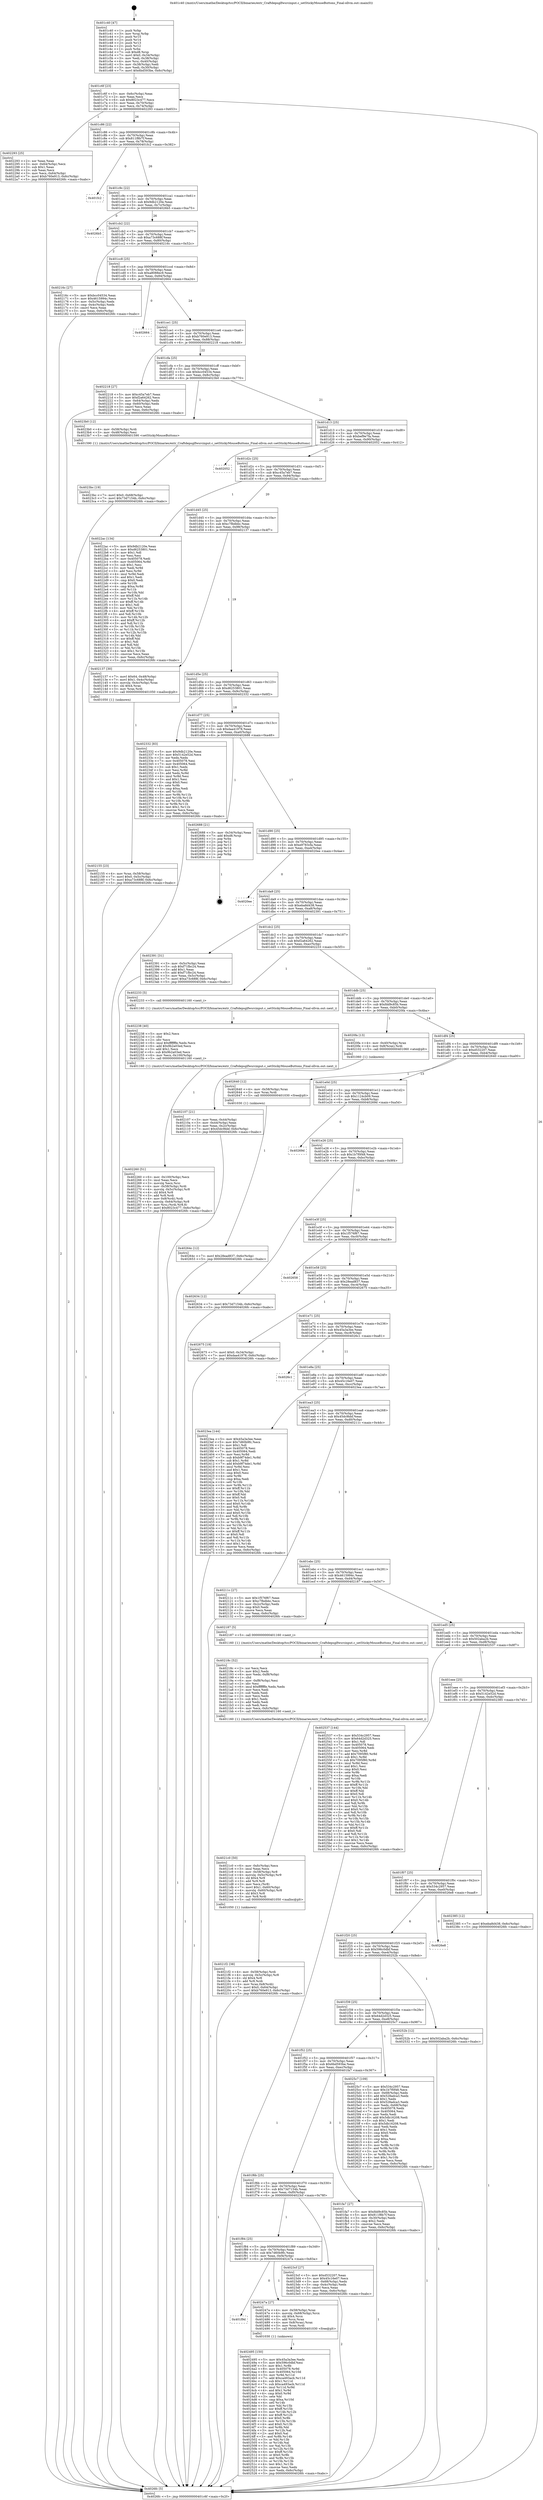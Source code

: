 digraph "0x401c40" {
  label = "0x401c40 (/mnt/c/Users/mathe/Desktop/tcc/POCII/binaries/extr_Craftdepsglfwsrcinput.c_setStickyMouseButtons_Final-ollvm.out::main(0))"
  labelloc = "t"
  node[shape=record]

  Entry [label="",width=0.3,height=0.3,shape=circle,fillcolor=black,style=filled]
  "0x401c6f" [label="{
     0x401c6f [23]\l
     | [instrs]\l
     &nbsp;&nbsp;0x401c6f \<+3\>: mov -0x6c(%rbp),%eax\l
     &nbsp;&nbsp;0x401c72 \<+2\>: mov %eax,%ecx\l
     &nbsp;&nbsp;0x401c74 \<+6\>: sub $0x8023c477,%ecx\l
     &nbsp;&nbsp;0x401c7a \<+3\>: mov %eax,-0x70(%rbp)\l
     &nbsp;&nbsp;0x401c7d \<+3\>: mov %ecx,-0x74(%rbp)\l
     &nbsp;&nbsp;0x401c80 \<+6\>: je 0000000000402293 \<main+0x653\>\l
  }"]
  "0x402293" [label="{
     0x402293 [25]\l
     | [instrs]\l
     &nbsp;&nbsp;0x402293 \<+2\>: xor %eax,%eax\l
     &nbsp;&nbsp;0x402295 \<+3\>: mov -0x64(%rbp),%ecx\l
     &nbsp;&nbsp;0x402298 \<+3\>: sub $0x1,%eax\l
     &nbsp;&nbsp;0x40229b \<+2\>: sub %eax,%ecx\l
     &nbsp;&nbsp;0x40229d \<+3\>: mov %ecx,-0x64(%rbp)\l
     &nbsp;&nbsp;0x4022a0 \<+7\>: movl $0xb760e913,-0x6c(%rbp)\l
     &nbsp;&nbsp;0x4022a7 \<+5\>: jmp 00000000004026fc \<main+0xabc\>\l
  }"]
  "0x401c86" [label="{
     0x401c86 [22]\l
     | [instrs]\l
     &nbsp;&nbsp;0x401c86 \<+5\>: jmp 0000000000401c8b \<main+0x4b\>\l
     &nbsp;&nbsp;0x401c8b \<+3\>: mov -0x70(%rbp),%eax\l
     &nbsp;&nbsp;0x401c8e \<+5\>: sub $0x811f8b7f,%eax\l
     &nbsp;&nbsp;0x401c93 \<+3\>: mov %eax,-0x78(%rbp)\l
     &nbsp;&nbsp;0x401c96 \<+6\>: je 0000000000401fc2 \<main+0x382\>\l
  }"]
  Exit [label="",width=0.3,height=0.3,shape=circle,fillcolor=black,style=filled,peripheries=2]
  "0x401fc2" [label="{
     0x401fc2\l
  }", style=dashed]
  "0x401c9c" [label="{
     0x401c9c [22]\l
     | [instrs]\l
     &nbsp;&nbsp;0x401c9c \<+5\>: jmp 0000000000401ca1 \<main+0x61\>\l
     &nbsp;&nbsp;0x401ca1 \<+3\>: mov -0x70(%rbp),%eax\l
     &nbsp;&nbsp;0x401ca4 \<+5\>: sub $0x9db2120e,%eax\l
     &nbsp;&nbsp;0x401ca9 \<+3\>: mov %eax,-0x7c(%rbp)\l
     &nbsp;&nbsp;0x401cac \<+6\>: je 00000000004026b5 \<main+0xa75\>\l
  }"]
  "0x40264c" [label="{
     0x40264c [12]\l
     | [instrs]\l
     &nbsp;&nbsp;0x40264c \<+7\>: movl $0x28ead837,-0x6c(%rbp)\l
     &nbsp;&nbsp;0x402653 \<+5\>: jmp 00000000004026fc \<main+0xabc\>\l
  }"]
  "0x4026b5" [label="{
     0x4026b5\l
  }", style=dashed]
  "0x401cb2" [label="{
     0x401cb2 [22]\l
     | [instrs]\l
     &nbsp;&nbsp;0x401cb2 \<+5\>: jmp 0000000000401cb7 \<main+0x77\>\l
     &nbsp;&nbsp;0x401cb7 \<+3\>: mov -0x70(%rbp),%eax\l
     &nbsp;&nbsp;0x401cba \<+5\>: sub $0xa73c688f,%eax\l
     &nbsp;&nbsp;0x401cbf \<+3\>: mov %eax,-0x80(%rbp)\l
     &nbsp;&nbsp;0x401cc2 \<+6\>: je 000000000040216c \<main+0x52c\>\l
  }"]
  "0x402495" [label="{
     0x402495 [150]\l
     | [instrs]\l
     &nbsp;&nbsp;0x402495 \<+5\>: mov $0x45a3a3ee,%edx\l
     &nbsp;&nbsp;0x40249a \<+5\>: mov $0x596c0dbf,%esi\l
     &nbsp;&nbsp;0x40249f \<+3\>: mov $0x1,%r8b\l
     &nbsp;&nbsp;0x4024a2 \<+8\>: mov 0x405078,%r9d\l
     &nbsp;&nbsp;0x4024aa \<+8\>: mov 0x405064,%r10d\l
     &nbsp;&nbsp;0x4024b2 \<+3\>: mov %r9d,%r11d\l
     &nbsp;&nbsp;0x4024b5 \<+7\>: add $0xca493acb,%r11d\l
     &nbsp;&nbsp;0x4024bc \<+4\>: sub $0x1,%r11d\l
     &nbsp;&nbsp;0x4024c0 \<+7\>: sub $0xca493acb,%r11d\l
     &nbsp;&nbsp;0x4024c7 \<+4\>: imul %r11d,%r9d\l
     &nbsp;&nbsp;0x4024cb \<+4\>: and $0x1,%r9d\l
     &nbsp;&nbsp;0x4024cf \<+4\>: cmp $0x0,%r9d\l
     &nbsp;&nbsp;0x4024d3 \<+3\>: sete %bl\l
     &nbsp;&nbsp;0x4024d6 \<+4\>: cmp $0xa,%r10d\l
     &nbsp;&nbsp;0x4024da \<+4\>: setl %r14b\l
     &nbsp;&nbsp;0x4024de \<+3\>: mov %bl,%r15b\l
     &nbsp;&nbsp;0x4024e1 \<+4\>: xor $0xff,%r15b\l
     &nbsp;&nbsp;0x4024e5 \<+3\>: mov %r14b,%r12b\l
     &nbsp;&nbsp;0x4024e8 \<+4\>: xor $0xff,%r12b\l
     &nbsp;&nbsp;0x4024ec \<+4\>: xor $0x0,%r8b\l
     &nbsp;&nbsp;0x4024f0 \<+3\>: mov %r15b,%r13b\l
     &nbsp;&nbsp;0x4024f3 \<+4\>: and $0x0,%r13b\l
     &nbsp;&nbsp;0x4024f7 \<+3\>: and %r8b,%bl\l
     &nbsp;&nbsp;0x4024fa \<+3\>: mov %r12b,%al\l
     &nbsp;&nbsp;0x4024fd \<+2\>: and $0x0,%al\l
     &nbsp;&nbsp;0x4024ff \<+3\>: and %r8b,%r14b\l
     &nbsp;&nbsp;0x402502 \<+3\>: or %bl,%r13b\l
     &nbsp;&nbsp;0x402505 \<+3\>: or %r14b,%al\l
     &nbsp;&nbsp;0x402508 \<+3\>: xor %al,%r13b\l
     &nbsp;&nbsp;0x40250b \<+3\>: or %r12b,%r15b\l
     &nbsp;&nbsp;0x40250e \<+4\>: xor $0xff,%r15b\l
     &nbsp;&nbsp;0x402512 \<+4\>: or $0x0,%r8b\l
     &nbsp;&nbsp;0x402516 \<+3\>: and %r8b,%r15b\l
     &nbsp;&nbsp;0x402519 \<+3\>: or %r15b,%r13b\l
     &nbsp;&nbsp;0x40251c \<+4\>: test $0x1,%r13b\l
     &nbsp;&nbsp;0x402520 \<+3\>: cmovne %esi,%edx\l
     &nbsp;&nbsp;0x402523 \<+3\>: mov %edx,-0x6c(%rbp)\l
     &nbsp;&nbsp;0x402526 \<+5\>: jmp 00000000004026fc \<main+0xabc\>\l
  }"]
  "0x40216c" [label="{
     0x40216c [27]\l
     | [instrs]\l
     &nbsp;&nbsp;0x40216c \<+5\>: mov $0xbcc04534,%eax\l
     &nbsp;&nbsp;0x402171 \<+5\>: mov $0x4615994c,%ecx\l
     &nbsp;&nbsp;0x402176 \<+3\>: mov -0x5c(%rbp),%edx\l
     &nbsp;&nbsp;0x402179 \<+3\>: cmp -0x4c(%rbp),%edx\l
     &nbsp;&nbsp;0x40217c \<+3\>: cmovl %ecx,%eax\l
     &nbsp;&nbsp;0x40217f \<+3\>: mov %eax,-0x6c(%rbp)\l
     &nbsp;&nbsp;0x402182 \<+5\>: jmp 00000000004026fc \<main+0xabc\>\l
  }"]
  "0x401cc8" [label="{
     0x401cc8 [25]\l
     | [instrs]\l
     &nbsp;&nbsp;0x401cc8 \<+5\>: jmp 0000000000401ccd \<main+0x8d\>\l
     &nbsp;&nbsp;0x401ccd \<+3\>: mov -0x70(%rbp),%eax\l
     &nbsp;&nbsp;0x401cd0 \<+5\>: sub $0xa8088ec9,%eax\l
     &nbsp;&nbsp;0x401cd5 \<+6\>: mov %eax,-0x84(%rbp)\l
     &nbsp;&nbsp;0x401cdb \<+6\>: je 0000000000402664 \<main+0xa24\>\l
  }"]
  "0x401f9d" [label="{
     0x401f9d\l
  }", style=dashed]
  "0x402664" [label="{
     0x402664\l
  }", style=dashed]
  "0x401ce1" [label="{
     0x401ce1 [25]\l
     | [instrs]\l
     &nbsp;&nbsp;0x401ce1 \<+5\>: jmp 0000000000401ce6 \<main+0xa6\>\l
     &nbsp;&nbsp;0x401ce6 \<+3\>: mov -0x70(%rbp),%eax\l
     &nbsp;&nbsp;0x401ce9 \<+5\>: sub $0xb760e913,%eax\l
     &nbsp;&nbsp;0x401cee \<+6\>: mov %eax,-0x88(%rbp)\l
     &nbsp;&nbsp;0x401cf4 \<+6\>: je 0000000000402218 \<main+0x5d8\>\l
  }"]
  "0x40247a" [label="{
     0x40247a [27]\l
     | [instrs]\l
     &nbsp;&nbsp;0x40247a \<+4\>: mov -0x58(%rbp),%rax\l
     &nbsp;&nbsp;0x40247e \<+4\>: movslq -0x68(%rbp),%rcx\l
     &nbsp;&nbsp;0x402482 \<+4\>: shl $0x4,%rcx\l
     &nbsp;&nbsp;0x402486 \<+3\>: add %rcx,%rax\l
     &nbsp;&nbsp;0x402489 \<+4\>: mov 0x8(%rax),%rax\l
     &nbsp;&nbsp;0x40248d \<+3\>: mov %rax,%rdi\l
     &nbsp;&nbsp;0x402490 \<+5\>: call 0000000000401030 \<free@plt\>\l
     | [calls]\l
     &nbsp;&nbsp;0x401030 \{1\} (unknown)\l
  }"]
  "0x402218" [label="{
     0x402218 [27]\l
     | [instrs]\l
     &nbsp;&nbsp;0x402218 \<+5\>: mov $0xc45a7eb7,%eax\l
     &nbsp;&nbsp;0x40221d \<+5\>: mov $0xf2a64262,%ecx\l
     &nbsp;&nbsp;0x402222 \<+3\>: mov -0x64(%rbp),%edx\l
     &nbsp;&nbsp;0x402225 \<+3\>: cmp -0x60(%rbp),%edx\l
     &nbsp;&nbsp;0x402228 \<+3\>: cmovl %ecx,%eax\l
     &nbsp;&nbsp;0x40222b \<+3\>: mov %eax,-0x6c(%rbp)\l
     &nbsp;&nbsp;0x40222e \<+5\>: jmp 00000000004026fc \<main+0xabc\>\l
  }"]
  "0x401cfa" [label="{
     0x401cfa [25]\l
     | [instrs]\l
     &nbsp;&nbsp;0x401cfa \<+5\>: jmp 0000000000401cff \<main+0xbf\>\l
     &nbsp;&nbsp;0x401cff \<+3\>: mov -0x70(%rbp),%eax\l
     &nbsp;&nbsp;0x401d02 \<+5\>: sub $0xbcc04534,%eax\l
     &nbsp;&nbsp;0x401d07 \<+6\>: mov %eax,-0x8c(%rbp)\l
     &nbsp;&nbsp;0x401d0d \<+6\>: je 00000000004023b0 \<main+0x770\>\l
  }"]
  "0x401f84" [label="{
     0x401f84 [25]\l
     | [instrs]\l
     &nbsp;&nbsp;0x401f84 \<+5\>: jmp 0000000000401f89 \<main+0x349\>\l
     &nbsp;&nbsp;0x401f89 \<+3\>: mov -0x70(%rbp),%eax\l
     &nbsp;&nbsp;0x401f8c \<+5\>: sub $0x7d60b9fc,%eax\l
     &nbsp;&nbsp;0x401f91 \<+6\>: mov %eax,-0xf4(%rbp)\l
     &nbsp;&nbsp;0x401f97 \<+6\>: je 000000000040247a \<main+0x83a\>\l
  }"]
  "0x4023b0" [label="{
     0x4023b0 [12]\l
     | [instrs]\l
     &nbsp;&nbsp;0x4023b0 \<+4\>: mov -0x58(%rbp),%rdi\l
     &nbsp;&nbsp;0x4023b4 \<+3\>: mov -0x48(%rbp),%esi\l
     &nbsp;&nbsp;0x4023b7 \<+5\>: call 0000000000401590 \<setStickyMouseButtons\>\l
     | [calls]\l
     &nbsp;&nbsp;0x401590 \{1\} (/mnt/c/Users/mathe/Desktop/tcc/POCII/binaries/extr_Craftdepsglfwsrcinput.c_setStickyMouseButtons_Final-ollvm.out::setStickyMouseButtons)\l
  }"]
  "0x401d13" [label="{
     0x401d13 [25]\l
     | [instrs]\l
     &nbsp;&nbsp;0x401d13 \<+5\>: jmp 0000000000401d18 \<main+0xd8\>\l
     &nbsp;&nbsp;0x401d18 \<+3\>: mov -0x70(%rbp),%eax\l
     &nbsp;&nbsp;0x401d1b \<+5\>: sub $0xbef9e7fa,%eax\l
     &nbsp;&nbsp;0x401d20 \<+6\>: mov %eax,-0x90(%rbp)\l
     &nbsp;&nbsp;0x401d26 \<+6\>: je 0000000000402052 \<main+0x412\>\l
  }"]
  "0x4023cf" [label="{
     0x4023cf [27]\l
     | [instrs]\l
     &nbsp;&nbsp;0x4023cf \<+5\>: mov $0xd532207,%eax\l
     &nbsp;&nbsp;0x4023d4 \<+5\>: mov $0x45c16e07,%ecx\l
     &nbsp;&nbsp;0x4023d9 \<+3\>: mov -0x68(%rbp),%edx\l
     &nbsp;&nbsp;0x4023dc \<+3\>: cmp -0x4c(%rbp),%edx\l
     &nbsp;&nbsp;0x4023df \<+3\>: cmovl %ecx,%eax\l
     &nbsp;&nbsp;0x4023e2 \<+3\>: mov %eax,-0x6c(%rbp)\l
     &nbsp;&nbsp;0x4023e5 \<+5\>: jmp 00000000004026fc \<main+0xabc\>\l
  }"]
  "0x402052" [label="{
     0x402052\l
  }", style=dashed]
  "0x401d2c" [label="{
     0x401d2c [25]\l
     | [instrs]\l
     &nbsp;&nbsp;0x401d2c \<+5\>: jmp 0000000000401d31 \<main+0xf1\>\l
     &nbsp;&nbsp;0x401d31 \<+3\>: mov -0x70(%rbp),%eax\l
     &nbsp;&nbsp;0x401d34 \<+5\>: sub $0xc45a7eb7,%eax\l
     &nbsp;&nbsp;0x401d39 \<+6\>: mov %eax,-0x94(%rbp)\l
     &nbsp;&nbsp;0x401d3f \<+6\>: je 00000000004022ac \<main+0x66c\>\l
  }"]
  "0x4023bc" [label="{
     0x4023bc [19]\l
     | [instrs]\l
     &nbsp;&nbsp;0x4023bc \<+7\>: movl $0x0,-0x68(%rbp)\l
     &nbsp;&nbsp;0x4023c3 \<+7\>: movl $0x73d7154b,-0x6c(%rbp)\l
     &nbsp;&nbsp;0x4023ca \<+5\>: jmp 00000000004026fc \<main+0xabc\>\l
  }"]
  "0x4022ac" [label="{
     0x4022ac [134]\l
     | [instrs]\l
     &nbsp;&nbsp;0x4022ac \<+5\>: mov $0x9db2120e,%eax\l
     &nbsp;&nbsp;0x4022b1 \<+5\>: mov $0xd6253801,%ecx\l
     &nbsp;&nbsp;0x4022b6 \<+2\>: mov $0x1,%dl\l
     &nbsp;&nbsp;0x4022b8 \<+2\>: xor %esi,%esi\l
     &nbsp;&nbsp;0x4022ba \<+7\>: mov 0x405078,%edi\l
     &nbsp;&nbsp;0x4022c1 \<+8\>: mov 0x405064,%r8d\l
     &nbsp;&nbsp;0x4022c9 \<+3\>: sub $0x1,%esi\l
     &nbsp;&nbsp;0x4022cc \<+3\>: mov %edi,%r9d\l
     &nbsp;&nbsp;0x4022cf \<+3\>: add %esi,%r9d\l
     &nbsp;&nbsp;0x4022d2 \<+4\>: imul %r9d,%edi\l
     &nbsp;&nbsp;0x4022d6 \<+3\>: and $0x1,%edi\l
     &nbsp;&nbsp;0x4022d9 \<+3\>: cmp $0x0,%edi\l
     &nbsp;&nbsp;0x4022dc \<+4\>: sete %r10b\l
     &nbsp;&nbsp;0x4022e0 \<+4\>: cmp $0xa,%r8d\l
     &nbsp;&nbsp;0x4022e4 \<+4\>: setl %r11b\l
     &nbsp;&nbsp;0x4022e8 \<+3\>: mov %r10b,%bl\l
     &nbsp;&nbsp;0x4022eb \<+3\>: xor $0xff,%bl\l
     &nbsp;&nbsp;0x4022ee \<+3\>: mov %r11b,%r14b\l
     &nbsp;&nbsp;0x4022f1 \<+4\>: xor $0xff,%r14b\l
     &nbsp;&nbsp;0x4022f5 \<+3\>: xor $0x1,%dl\l
     &nbsp;&nbsp;0x4022f8 \<+3\>: mov %bl,%r15b\l
     &nbsp;&nbsp;0x4022fb \<+4\>: and $0xff,%r15b\l
     &nbsp;&nbsp;0x4022ff \<+3\>: and %dl,%r10b\l
     &nbsp;&nbsp;0x402302 \<+3\>: mov %r14b,%r12b\l
     &nbsp;&nbsp;0x402305 \<+4\>: and $0xff,%r12b\l
     &nbsp;&nbsp;0x402309 \<+3\>: and %dl,%r11b\l
     &nbsp;&nbsp;0x40230c \<+3\>: or %r10b,%r15b\l
     &nbsp;&nbsp;0x40230f \<+3\>: or %r11b,%r12b\l
     &nbsp;&nbsp;0x402312 \<+3\>: xor %r12b,%r15b\l
     &nbsp;&nbsp;0x402315 \<+3\>: or %r14b,%bl\l
     &nbsp;&nbsp;0x402318 \<+3\>: xor $0xff,%bl\l
     &nbsp;&nbsp;0x40231b \<+3\>: or $0x1,%dl\l
     &nbsp;&nbsp;0x40231e \<+2\>: and %dl,%bl\l
     &nbsp;&nbsp;0x402320 \<+3\>: or %bl,%r15b\l
     &nbsp;&nbsp;0x402323 \<+4\>: test $0x1,%r15b\l
     &nbsp;&nbsp;0x402327 \<+3\>: cmovne %ecx,%eax\l
     &nbsp;&nbsp;0x40232a \<+3\>: mov %eax,-0x6c(%rbp)\l
     &nbsp;&nbsp;0x40232d \<+5\>: jmp 00000000004026fc \<main+0xabc\>\l
  }"]
  "0x401d45" [label="{
     0x401d45 [25]\l
     | [instrs]\l
     &nbsp;&nbsp;0x401d45 \<+5\>: jmp 0000000000401d4a \<main+0x10a\>\l
     &nbsp;&nbsp;0x401d4a \<+3\>: mov -0x70(%rbp),%eax\l
     &nbsp;&nbsp;0x401d4d \<+5\>: sub $0xc7fbdbbc,%eax\l
     &nbsp;&nbsp;0x401d52 \<+6\>: mov %eax,-0x98(%rbp)\l
     &nbsp;&nbsp;0x401d58 \<+6\>: je 0000000000402137 \<main+0x4f7\>\l
  }"]
  "0x402260" [label="{
     0x402260 [51]\l
     | [instrs]\l
     &nbsp;&nbsp;0x402260 \<+6\>: mov -0x100(%rbp),%ecx\l
     &nbsp;&nbsp;0x402266 \<+3\>: imul %eax,%ecx\l
     &nbsp;&nbsp;0x402269 \<+3\>: movslq %ecx,%rsi\l
     &nbsp;&nbsp;0x40226c \<+4\>: mov -0x58(%rbp),%rdi\l
     &nbsp;&nbsp;0x402270 \<+4\>: movslq -0x5c(%rbp),%r8\l
     &nbsp;&nbsp;0x402274 \<+4\>: shl $0x4,%r8\l
     &nbsp;&nbsp;0x402278 \<+3\>: add %r8,%rdi\l
     &nbsp;&nbsp;0x40227b \<+4\>: mov 0x8(%rdi),%rdi\l
     &nbsp;&nbsp;0x40227f \<+4\>: movslq -0x64(%rbp),%r8\l
     &nbsp;&nbsp;0x402283 \<+4\>: mov %rsi,(%rdi,%r8,8)\l
     &nbsp;&nbsp;0x402287 \<+7\>: movl $0x8023c477,-0x6c(%rbp)\l
     &nbsp;&nbsp;0x40228e \<+5\>: jmp 00000000004026fc \<main+0xabc\>\l
  }"]
  "0x402137" [label="{
     0x402137 [30]\l
     | [instrs]\l
     &nbsp;&nbsp;0x402137 \<+7\>: movl $0x64,-0x48(%rbp)\l
     &nbsp;&nbsp;0x40213e \<+7\>: movl $0x1,-0x4c(%rbp)\l
     &nbsp;&nbsp;0x402145 \<+4\>: movslq -0x4c(%rbp),%rax\l
     &nbsp;&nbsp;0x402149 \<+4\>: shl $0x4,%rax\l
     &nbsp;&nbsp;0x40214d \<+3\>: mov %rax,%rdi\l
     &nbsp;&nbsp;0x402150 \<+5\>: call 0000000000401050 \<malloc@plt\>\l
     | [calls]\l
     &nbsp;&nbsp;0x401050 \{1\} (unknown)\l
  }"]
  "0x401d5e" [label="{
     0x401d5e [25]\l
     | [instrs]\l
     &nbsp;&nbsp;0x401d5e \<+5\>: jmp 0000000000401d63 \<main+0x123\>\l
     &nbsp;&nbsp;0x401d63 \<+3\>: mov -0x70(%rbp),%eax\l
     &nbsp;&nbsp;0x401d66 \<+5\>: sub $0xd6253801,%eax\l
     &nbsp;&nbsp;0x401d6b \<+6\>: mov %eax,-0x9c(%rbp)\l
     &nbsp;&nbsp;0x401d71 \<+6\>: je 0000000000402332 \<main+0x6f2\>\l
  }"]
  "0x402238" [label="{
     0x402238 [40]\l
     | [instrs]\l
     &nbsp;&nbsp;0x402238 \<+5\>: mov $0x2,%ecx\l
     &nbsp;&nbsp;0x40223d \<+1\>: cltd\l
     &nbsp;&nbsp;0x40223e \<+2\>: idiv %ecx\l
     &nbsp;&nbsp;0x402240 \<+6\>: imul $0xfffffffe,%edx,%ecx\l
     &nbsp;&nbsp;0x402246 \<+6\>: add $0x9b2a03ed,%ecx\l
     &nbsp;&nbsp;0x40224c \<+3\>: add $0x1,%ecx\l
     &nbsp;&nbsp;0x40224f \<+6\>: sub $0x9b2a03ed,%ecx\l
     &nbsp;&nbsp;0x402255 \<+6\>: mov %ecx,-0x100(%rbp)\l
     &nbsp;&nbsp;0x40225b \<+5\>: call 0000000000401160 \<next_i\>\l
     | [calls]\l
     &nbsp;&nbsp;0x401160 \{1\} (/mnt/c/Users/mathe/Desktop/tcc/POCII/binaries/extr_Craftdepsglfwsrcinput.c_setStickyMouseButtons_Final-ollvm.out::next_i)\l
  }"]
  "0x402332" [label="{
     0x402332 [83]\l
     | [instrs]\l
     &nbsp;&nbsp;0x402332 \<+5\>: mov $0x9db2120e,%eax\l
     &nbsp;&nbsp;0x402337 \<+5\>: mov $0x5142e52d,%ecx\l
     &nbsp;&nbsp;0x40233c \<+2\>: xor %edx,%edx\l
     &nbsp;&nbsp;0x40233e \<+7\>: mov 0x405078,%esi\l
     &nbsp;&nbsp;0x402345 \<+7\>: mov 0x405064,%edi\l
     &nbsp;&nbsp;0x40234c \<+3\>: sub $0x1,%edx\l
     &nbsp;&nbsp;0x40234f \<+3\>: mov %esi,%r8d\l
     &nbsp;&nbsp;0x402352 \<+3\>: add %edx,%r8d\l
     &nbsp;&nbsp;0x402355 \<+4\>: imul %r8d,%esi\l
     &nbsp;&nbsp;0x402359 \<+3\>: and $0x1,%esi\l
     &nbsp;&nbsp;0x40235c \<+3\>: cmp $0x0,%esi\l
     &nbsp;&nbsp;0x40235f \<+4\>: sete %r9b\l
     &nbsp;&nbsp;0x402363 \<+3\>: cmp $0xa,%edi\l
     &nbsp;&nbsp;0x402366 \<+4\>: setl %r10b\l
     &nbsp;&nbsp;0x40236a \<+3\>: mov %r9b,%r11b\l
     &nbsp;&nbsp;0x40236d \<+3\>: and %r10b,%r11b\l
     &nbsp;&nbsp;0x402370 \<+3\>: xor %r10b,%r9b\l
     &nbsp;&nbsp;0x402373 \<+3\>: or %r9b,%r11b\l
     &nbsp;&nbsp;0x402376 \<+4\>: test $0x1,%r11b\l
     &nbsp;&nbsp;0x40237a \<+3\>: cmovne %ecx,%eax\l
     &nbsp;&nbsp;0x40237d \<+3\>: mov %eax,-0x6c(%rbp)\l
     &nbsp;&nbsp;0x402380 \<+5\>: jmp 00000000004026fc \<main+0xabc\>\l
  }"]
  "0x401d77" [label="{
     0x401d77 [25]\l
     | [instrs]\l
     &nbsp;&nbsp;0x401d77 \<+5\>: jmp 0000000000401d7c \<main+0x13c\>\l
     &nbsp;&nbsp;0x401d7c \<+3\>: mov -0x70(%rbp),%eax\l
     &nbsp;&nbsp;0x401d7f \<+5\>: sub $0xdaa41978,%eax\l
     &nbsp;&nbsp;0x401d84 \<+6\>: mov %eax,-0xa0(%rbp)\l
     &nbsp;&nbsp;0x401d8a \<+6\>: je 0000000000402688 \<main+0xa48\>\l
  }"]
  "0x4021f2" [label="{
     0x4021f2 [38]\l
     | [instrs]\l
     &nbsp;&nbsp;0x4021f2 \<+4\>: mov -0x58(%rbp),%rdi\l
     &nbsp;&nbsp;0x4021f6 \<+4\>: movslq -0x5c(%rbp),%r8\l
     &nbsp;&nbsp;0x4021fa \<+4\>: shl $0x4,%r8\l
     &nbsp;&nbsp;0x4021fe \<+3\>: add %r8,%rdi\l
     &nbsp;&nbsp;0x402201 \<+4\>: mov %rax,0x8(%rdi)\l
     &nbsp;&nbsp;0x402205 \<+7\>: movl $0x0,-0x64(%rbp)\l
     &nbsp;&nbsp;0x40220c \<+7\>: movl $0xb760e913,-0x6c(%rbp)\l
     &nbsp;&nbsp;0x402213 \<+5\>: jmp 00000000004026fc \<main+0xabc\>\l
  }"]
  "0x402688" [label="{
     0x402688 [21]\l
     | [instrs]\l
     &nbsp;&nbsp;0x402688 \<+3\>: mov -0x34(%rbp),%eax\l
     &nbsp;&nbsp;0x40268b \<+7\>: add $0xd8,%rsp\l
     &nbsp;&nbsp;0x402692 \<+1\>: pop %rbx\l
     &nbsp;&nbsp;0x402693 \<+2\>: pop %r12\l
     &nbsp;&nbsp;0x402695 \<+2\>: pop %r13\l
     &nbsp;&nbsp;0x402697 \<+2\>: pop %r14\l
     &nbsp;&nbsp;0x402699 \<+2\>: pop %r15\l
     &nbsp;&nbsp;0x40269b \<+1\>: pop %rbp\l
     &nbsp;&nbsp;0x40269c \<+1\>: ret\l
  }"]
  "0x401d90" [label="{
     0x401d90 [25]\l
     | [instrs]\l
     &nbsp;&nbsp;0x401d90 \<+5\>: jmp 0000000000401d95 \<main+0x155\>\l
     &nbsp;&nbsp;0x401d95 \<+3\>: mov -0x70(%rbp),%eax\l
     &nbsp;&nbsp;0x401d98 \<+5\>: sub $0xe9783cfa,%eax\l
     &nbsp;&nbsp;0x401d9d \<+6\>: mov %eax,-0xa4(%rbp)\l
     &nbsp;&nbsp;0x401da3 \<+6\>: je 00000000004020ee \<main+0x4ae\>\l
  }"]
  "0x4021c0" [label="{
     0x4021c0 [50]\l
     | [instrs]\l
     &nbsp;&nbsp;0x4021c0 \<+6\>: mov -0xfc(%rbp),%ecx\l
     &nbsp;&nbsp;0x4021c6 \<+3\>: imul %eax,%ecx\l
     &nbsp;&nbsp;0x4021c9 \<+4\>: mov -0x58(%rbp),%r8\l
     &nbsp;&nbsp;0x4021cd \<+4\>: movslq -0x5c(%rbp),%r9\l
     &nbsp;&nbsp;0x4021d1 \<+4\>: shl $0x4,%r9\l
     &nbsp;&nbsp;0x4021d5 \<+3\>: add %r9,%r8\l
     &nbsp;&nbsp;0x4021d8 \<+3\>: mov %ecx,(%r8)\l
     &nbsp;&nbsp;0x4021db \<+7\>: movl $0x1,-0x60(%rbp)\l
     &nbsp;&nbsp;0x4021e2 \<+4\>: movslq -0x60(%rbp),%r8\l
     &nbsp;&nbsp;0x4021e6 \<+4\>: shl $0x3,%r8\l
     &nbsp;&nbsp;0x4021ea \<+3\>: mov %r8,%rdi\l
     &nbsp;&nbsp;0x4021ed \<+5\>: call 0000000000401050 \<malloc@plt\>\l
     | [calls]\l
     &nbsp;&nbsp;0x401050 \{1\} (unknown)\l
  }"]
  "0x4020ee" [label="{
     0x4020ee\l
  }", style=dashed]
  "0x401da9" [label="{
     0x401da9 [25]\l
     | [instrs]\l
     &nbsp;&nbsp;0x401da9 \<+5\>: jmp 0000000000401dae \<main+0x16e\>\l
     &nbsp;&nbsp;0x401dae \<+3\>: mov -0x70(%rbp),%eax\l
     &nbsp;&nbsp;0x401db1 \<+5\>: sub $0xeba8d438,%eax\l
     &nbsp;&nbsp;0x401db6 \<+6\>: mov %eax,-0xa8(%rbp)\l
     &nbsp;&nbsp;0x401dbc \<+6\>: je 0000000000402391 \<main+0x751\>\l
  }"]
  "0x40218c" [label="{
     0x40218c [52]\l
     | [instrs]\l
     &nbsp;&nbsp;0x40218c \<+2\>: xor %ecx,%ecx\l
     &nbsp;&nbsp;0x40218e \<+5\>: mov $0x2,%edx\l
     &nbsp;&nbsp;0x402193 \<+6\>: mov %edx,-0xf8(%rbp)\l
     &nbsp;&nbsp;0x402199 \<+1\>: cltd\l
     &nbsp;&nbsp;0x40219a \<+6\>: mov -0xf8(%rbp),%esi\l
     &nbsp;&nbsp;0x4021a0 \<+2\>: idiv %esi\l
     &nbsp;&nbsp;0x4021a2 \<+6\>: imul $0xfffffffe,%edx,%edx\l
     &nbsp;&nbsp;0x4021a8 \<+2\>: mov %ecx,%edi\l
     &nbsp;&nbsp;0x4021aa \<+2\>: sub %edx,%edi\l
     &nbsp;&nbsp;0x4021ac \<+2\>: mov %ecx,%edx\l
     &nbsp;&nbsp;0x4021ae \<+3\>: sub $0x1,%edx\l
     &nbsp;&nbsp;0x4021b1 \<+2\>: add %edx,%edi\l
     &nbsp;&nbsp;0x4021b3 \<+2\>: sub %edi,%ecx\l
     &nbsp;&nbsp;0x4021b5 \<+6\>: mov %ecx,-0xfc(%rbp)\l
     &nbsp;&nbsp;0x4021bb \<+5\>: call 0000000000401160 \<next_i\>\l
     | [calls]\l
     &nbsp;&nbsp;0x401160 \{1\} (/mnt/c/Users/mathe/Desktop/tcc/POCII/binaries/extr_Craftdepsglfwsrcinput.c_setStickyMouseButtons_Final-ollvm.out::next_i)\l
  }"]
  "0x402391" [label="{
     0x402391 [31]\l
     | [instrs]\l
     &nbsp;&nbsp;0x402391 \<+3\>: mov -0x5c(%rbp),%eax\l
     &nbsp;&nbsp;0x402394 \<+5\>: sub $0xf71fbc24,%eax\l
     &nbsp;&nbsp;0x402399 \<+3\>: add $0x1,%eax\l
     &nbsp;&nbsp;0x40239c \<+5\>: add $0xf71fbc24,%eax\l
     &nbsp;&nbsp;0x4023a1 \<+3\>: mov %eax,-0x5c(%rbp)\l
     &nbsp;&nbsp;0x4023a4 \<+7\>: movl $0xa73c688f,-0x6c(%rbp)\l
     &nbsp;&nbsp;0x4023ab \<+5\>: jmp 00000000004026fc \<main+0xabc\>\l
  }"]
  "0x401dc2" [label="{
     0x401dc2 [25]\l
     | [instrs]\l
     &nbsp;&nbsp;0x401dc2 \<+5\>: jmp 0000000000401dc7 \<main+0x187\>\l
     &nbsp;&nbsp;0x401dc7 \<+3\>: mov -0x70(%rbp),%eax\l
     &nbsp;&nbsp;0x401dca \<+5\>: sub $0xf2a64262,%eax\l
     &nbsp;&nbsp;0x401dcf \<+6\>: mov %eax,-0xac(%rbp)\l
     &nbsp;&nbsp;0x401dd5 \<+6\>: je 0000000000402233 \<main+0x5f3\>\l
  }"]
  "0x402155" [label="{
     0x402155 [23]\l
     | [instrs]\l
     &nbsp;&nbsp;0x402155 \<+4\>: mov %rax,-0x58(%rbp)\l
     &nbsp;&nbsp;0x402159 \<+7\>: movl $0x0,-0x5c(%rbp)\l
     &nbsp;&nbsp;0x402160 \<+7\>: movl $0xa73c688f,-0x6c(%rbp)\l
     &nbsp;&nbsp;0x402167 \<+5\>: jmp 00000000004026fc \<main+0xabc\>\l
  }"]
  "0x402233" [label="{
     0x402233 [5]\l
     | [instrs]\l
     &nbsp;&nbsp;0x402233 \<+5\>: call 0000000000401160 \<next_i\>\l
     | [calls]\l
     &nbsp;&nbsp;0x401160 \{1\} (/mnt/c/Users/mathe/Desktop/tcc/POCII/binaries/extr_Craftdepsglfwsrcinput.c_setStickyMouseButtons_Final-ollvm.out::next_i)\l
  }"]
  "0x401ddb" [label="{
     0x401ddb [25]\l
     | [instrs]\l
     &nbsp;&nbsp;0x401ddb \<+5\>: jmp 0000000000401de0 \<main+0x1a0\>\l
     &nbsp;&nbsp;0x401de0 \<+3\>: mov -0x70(%rbp),%eax\l
     &nbsp;&nbsp;0x401de3 \<+5\>: sub $0xfdd9c85b,%eax\l
     &nbsp;&nbsp;0x401de8 \<+6\>: mov %eax,-0xb0(%rbp)\l
     &nbsp;&nbsp;0x401dee \<+6\>: je 00000000004020fa \<main+0x4ba\>\l
  }"]
  "0x402107" [label="{
     0x402107 [21]\l
     | [instrs]\l
     &nbsp;&nbsp;0x402107 \<+3\>: mov %eax,-0x44(%rbp)\l
     &nbsp;&nbsp;0x40210a \<+3\>: mov -0x44(%rbp),%eax\l
     &nbsp;&nbsp;0x40210d \<+3\>: mov %eax,-0x2c(%rbp)\l
     &nbsp;&nbsp;0x402110 \<+7\>: movl $0x45dc9bbf,-0x6c(%rbp)\l
     &nbsp;&nbsp;0x402117 \<+5\>: jmp 00000000004026fc \<main+0xabc\>\l
  }"]
  "0x4020fa" [label="{
     0x4020fa [13]\l
     | [instrs]\l
     &nbsp;&nbsp;0x4020fa \<+4\>: mov -0x40(%rbp),%rax\l
     &nbsp;&nbsp;0x4020fe \<+4\>: mov 0x8(%rax),%rdi\l
     &nbsp;&nbsp;0x402102 \<+5\>: call 0000000000401060 \<atoi@plt\>\l
     | [calls]\l
     &nbsp;&nbsp;0x401060 \{1\} (unknown)\l
  }"]
  "0x401df4" [label="{
     0x401df4 [25]\l
     | [instrs]\l
     &nbsp;&nbsp;0x401df4 \<+5\>: jmp 0000000000401df9 \<main+0x1b9\>\l
     &nbsp;&nbsp;0x401df9 \<+3\>: mov -0x70(%rbp),%eax\l
     &nbsp;&nbsp;0x401dfc \<+5\>: sub $0xd532207,%eax\l
     &nbsp;&nbsp;0x401e01 \<+6\>: mov %eax,-0xb4(%rbp)\l
     &nbsp;&nbsp;0x401e07 \<+6\>: je 0000000000402640 \<main+0xa00\>\l
  }"]
  "0x401c40" [label="{
     0x401c40 [47]\l
     | [instrs]\l
     &nbsp;&nbsp;0x401c40 \<+1\>: push %rbp\l
     &nbsp;&nbsp;0x401c41 \<+3\>: mov %rsp,%rbp\l
     &nbsp;&nbsp;0x401c44 \<+2\>: push %r15\l
     &nbsp;&nbsp;0x401c46 \<+2\>: push %r14\l
     &nbsp;&nbsp;0x401c48 \<+2\>: push %r13\l
     &nbsp;&nbsp;0x401c4a \<+2\>: push %r12\l
     &nbsp;&nbsp;0x401c4c \<+1\>: push %rbx\l
     &nbsp;&nbsp;0x401c4d \<+7\>: sub $0xd8,%rsp\l
     &nbsp;&nbsp;0x401c54 \<+7\>: movl $0x0,-0x34(%rbp)\l
     &nbsp;&nbsp;0x401c5b \<+3\>: mov %edi,-0x38(%rbp)\l
     &nbsp;&nbsp;0x401c5e \<+4\>: mov %rsi,-0x40(%rbp)\l
     &nbsp;&nbsp;0x401c62 \<+3\>: mov -0x38(%rbp),%edi\l
     &nbsp;&nbsp;0x401c65 \<+3\>: mov %edi,-0x30(%rbp)\l
     &nbsp;&nbsp;0x401c68 \<+7\>: movl $0x6bd593be,-0x6c(%rbp)\l
  }"]
  "0x402640" [label="{
     0x402640 [12]\l
     | [instrs]\l
     &nbsp;&nbsp;0x402640 \<+4\>: mov -0x58(%rbp),%rax\l
     &nbsp;&nbsp;0x402644 \<+3\>: mov %rax,%rdi\l
     &nbsp;&nbsp;0x402647 \<+5\>: call 0000000000401030 \<free@plt\>\l
     | [calls]\l
     &nbsp;&nbsp;0x401030 \{1\} (unknown)\l
  }"]
  "0x401e0d" [label="{
     0x401e0d [25]\l
     | [instrs]\l
     &nbsp;&nbsp;0x401e0d \<+5\>: jmp 0000000000401e12 \<main+0x1d2\>\l
     &nbsp;&nbsp;0x401e12 \<+3\>: mov -0x70(%rbp),%eax\l
     &nbsp;&nbsp;0x401e15 \<+5\>: sub $0x1124cb09,%eax\l
     &nbsp;&nbsp;0x401e1a \<+6\>: mov %eax,-0xb8(%rbp)\l
     &nbsp;&nbsp;0x401e20 \<+6\>: je 000000000040269d \<main+0xa5d\>\l
  }"]
  "0x4026fc" [label="{
     0x4026fc [5]\l
     | [instrs]\l
     &nbsp;&nbsp;0x4026fc \<+5\>: jmp 0000000000401c6f \<main+0x2f\>\l
  }"]
  "0x40269d" [label="{
     0x40269d\l
  }", style=dashed]
  "0x401e26" [label="{
     0x401e26 [25]\l
     | [instrs]\l
     &nbsp;&nbsp;0x401e26 \<+5\>: jmp 0000000000401e2b \<main+0x1eb\>\l
     &nbsp;&nbsp;0x401e2b \<+3\>: mov -0x70(%rbp),%eax\l
     &nbsp;&nbsp;0x401e2e \<+5\>: sub $0x1b7f0f48,%eax\l
     &nbsp;&nbsp;0x401e33 \<+6\>: mov %eax,-0xbc(%rbp)\l
     &nbsp;&nbsp;0x401e39 \<+6\>: je 0000000000402634 \<main+0x9f4\>\l
  }"]
  "0x401f6b" [label="{
     0x401f6b [25]\l
     | [instrs]\l
     &nbsp;&nbsp;0x401f6b \<+5\>: jmp 0000000000401f70 \<main+0x330\>\l
     &nbsp;&nbsp;0x401f70 \<+3\>: mov -0x70(%rbp),%eax\l
     &nbsp;&nbsp;0x401f73 \<+5\>: sub $0x73d7154b,%eax\l
     &nbsp;&nbsp;0x401f78 \<+6\>: mov %eax,-0xf0(%rbp)\l
     &nbsp;&nbsp;0x401f7e \<+6\>: je 00000000004023cf \<main+0x78f\>\l
  }"]
  "0x402634" [label="{
     0x402634 [12]\l
     | [instrs]\l
     &nbsp;&nbsp;0x402634 \<+7\>: movl $0x73d7154b,-0x6c(%rbp)\l
     &nbsp;&nbsp;0x40263b \<+5\>: jmp 00000000004026fc \<main+0xabc\>\l
  }"]
  "0x401e3f" [label="{
     0x401e3f [25]\l
     | [instrs]\l
     &nbsp;&nbsp;0x401e3f \<+5\>: jmp 0000000000401e44 \<main+0x204\>\l
     &nbsp;&nbsp;0x401e44 \<+3\>: mov -0x70(%rbp),%eax\l
     &nbsp;&nbsp;0x401e47 \<+5\>: sub $0x1f576f67,%eax\l
     &nbsp;&nbsp;0x401e4c \<+6\>: mov %eax,-0xc0(%rbp)\l
     &nbsp;&nbsp;0x401e52 \<+6\>: je 0000000000402658 \<main+0xa18\>\l
  }"]
  "0x401fa7" [label="{
     0x401fa7 [27]\l
     | [instrs]\l
     &nbsp;&nbsp;0x401fa7 \<+5\>: mov $0xfdd9c85b,%eax\l
     &nbsp;&nbsp;0x401fac \<+5\>: mov $0x811f8b7f,%ecx\l
     &nbsp;&nbsp;0x401fb1 \<+3\>: mov -0x30(%rbp),%edx\l
     &nbsp;&nbsp;0x401fb4 \<+3\>: cmp $0x2,%edx\l
     &nbsp;&nbsp;0x401fb7 \<+3\>: cmovne %ecx,%eax\l
     &nbsp;&nbsp;0x401fba \<+3\>: mov %eax,-0x6c(%rbp)\l
     &nbsp;&nbsp;0x401fbd \<+5\>: jmp 00000000004026fc \<main+0xabc\>\l
  }"]
  "0x402658" [label="{
     0x402658\l
  }", style=dashed]
  "0x401e58" [label="{
     0x401e58 [25]\l
     | [instrs]\l
     &nbsp;&nbsp;0x401e58 \<+5\>: jmp 0000000000401e5d \<main+0x21d\>\l
     &nbsp;&nbsp;0x401e5d \<+3\>: mov -0x70(%rbp),%eax\l
     &nbsp;&nbsp;0x401e60 \<+5\>: sub $0x28ead837,%eax\l
     &nbsp;&nbsp;0x401e65 \<+6\>: mov %eax,-0xc4(%rbp)\l
     &nbsp;&nbsp;0x401e6b \<+6\>: je 0000000000402675 \<main+0xa35\>\l
  }"]
  "0x401f52" [label="{
     0x401f52 [25]\l
     | [instrs]\l
     &nbsp;&nbsp;0x401f52 \<+5\>: jmp 0000000000401f57 \<main+0x317\>\l
     &nbsp;&nbsp;0x401f57 \<+3\>: mov -0x70(%rbp),%eax\l
     &nbsp;&nbsp;0x401f5a \<+5\>: sub $0x6bd593be,%eax\l
     &nbsp;&nbsp;0x401f5f \<+6\>: mov %eax,-0xec(%rbp)\l
     &nbsp;&nbsp;0x401f65 \<+6\>: je 0000000000401fa7 \<main+0x367\>\l
  }"]
  "0x402675" [label="{
     0x402675 [19]\l
     | [instrs]\l
     &nbsp;&nbsp;0x402675 \<+7\>: movl $0x0,-0x34(%rbp)\l
     &nbsp;&nbsp;0x40267c \<+7\>: movl $0xdaa41978,-0x6c(%rbp)\l
     &nbsp;&nbsp;0x402683 \<+5\>: jmp 00000000004026fc \<main+0xabc\>\l
  }"]
  "0x401e71" [label="{
     0x401e71 [25]\l
     | [instrs]\l
     &nbsp;&nbsp;0x401e71 \<+5\>: jmp 0000000000401e76 \<main+0x236\>\l
     &nbsp;&nbsp;0x401e76 \<+3\>: mov -0x70(%rbp),%eax\l
     &nbsp;&nbsp;0x401e79 \<+5\>: sub $0x45a3a3ee,%eax\l
     &nbsp;&nbsp;0x401e7e \<+6\>: mov %eax,-0xc8(%rbp)\l
     &nbsp;&nbsp;0x401e84 \<+6\>: je 00000000004026c1 \<main+0xa81\>\l
  }"]
  "0x4025c7" [label="{
     0x4025c7 [109]\l
     | [instrs]\l
     &nbsp;&nbsp;0x4025c7 \<+5\>: mov $0x534c2957,%eax\l
     &nbsp;&nbsp;0x4025cc \<+5\>: mov $0x1b7f0f48,%ecx\l
     &nbsp;&nbsp;0x4025d1 \<+3\>: mov -0x68(%rbp),%edx\l
     &nbsp;&nbsp;0x4025d4 \<+6\>: add $0x528adca3,%edx\l
     &nbsp;&nbsp;0x4025da \<+3\>: add $0x1,%edx\l
     &nbsp;&nbsp;0x4025dd \<+6\>: sub $0x528adca3,%edx\l
     &nbsp;&nbsp;0x4025e3 \<+3\>: mov %edx,-0x68(%rbp)\l
     &nbsp;&nbsp;0x4025e6 \<+7\>: mov 0x405078,%edx\l
     &nbsp;&nbsp;0x4025ed \<+7\>: mov 0x405064,%esi\l
     &nbsp;&nbsp;0x4025f4 \<+2\>: mov %edx,%edi\l
     &nbsp;&nbsp;0x4025f6 \<+6\>: add $0x5db16208,%edi\l
     &nbsp;&nbsp;0x4025fc \<+3\>: sub $0x1,%edi\l
     &nbsp;&nbsp;0x4025ff \<+6\>: sub $0x5db16208,%edi\l
     &nbsp;&nbsp;0x402605 \<+3\>: imul %edi,%edx\l
     &nbsp;&nbsp;0x402608 \<+3\>: and $0x1,%edx\l
     &nbsp;&nbsp;0x40260b \<+3\>: cmp $0x0,%edx\l
     &nbsp;&nbsp;0x40260e \<+4\>: sete %r8b\l
     &nbsp;&nbsp;0x402612 \<+3\>: cmp $0xa,%esi\l
     &nbsp;&nbsp;0x402615 \<+4\>: setl %r9b\l
     &nbsp;&nbsp;0x402619 \<+3\>: mov %r8b,%r10b\l
     &nbsp;&nbsp;0x40261c \<+3\>: and %r9b,%r10b\l
     &nbsp;&nbsp;0x40261f \<+3\>: xor %r9b,%r8b\l
     &nbsp;&nbsp;0x402622 \<+3\>: or %r8b,%r10b\l
     &nbsp;&nbsp;0x402625 \<+4\>: test $0x1,%r10b\l
     &nbsp;&nbsp;0x402629 \<+3\>: cmovne %ecx,%eax\l
     &nbsp;&nbsp;0x40262c \<+3\>: mov %eax,-0x6c(%rbp)\l
     &nbsp;&nbsp;0x40262f \<+5\>: jmp 00000000004026fc \<main+0xabc\>\l
  }"]
  "0x4026c1" [label="{
     0x4026c1\l
  }", style=dashed]
  "0x401e8a" [label="{
     0x401e8a [25]\l
     | [instrs]\l
     &nbsp;&nbsp;0x401e8a \<+5\>: jmp 0000000000401e8f \<main+0x24f\>\l
     &nbsp;&nbsp;0x401e8f \<+3\>: mov -0x70(%rbp),%eax\l
     &nbsp;&nbsp;0x401e92 \<+5\>: sub $0x45c16e07,%eax\l
     &nbsp;&nbsp;0x401e97 \<+6\>: mov %eax,-0xcc(%rbp)\l
     &nbsp;&nbsp;0x401e9d \<+6\>: je 00000000004023ea \<main+0x7aa\>\l
  }"]
  "0x401f39" [label="{
     0x401f39 [25]\l
     | [instrs]\l
     &nbsp;&nbsp;0x401f39 \<+5\>: jmp 0000000000401f3e \<main+0x2fe\>\l
     &nbsp;&nbsp;0x401f3e \<+3\>: mov -0x70(%rbp),%eax\l
     &nbsp;&nbsp;0x401f41 \<+5\>: sub $0x64d2d325,%eax\l
     &nbsp;&nbsp;0x401f46 \<+6\>: mov %eax,-0xe8(%rbp)\l
     &nbsp;&nbsp;0x401f4c \<+6\>: je 00000000004025c7 \<main+0x987\>\l
  }"]
  "0x4023ea" [label="{
     0x4023ea [144]\l
     | [instrs]\l
     &nbsp;&nbsp;0x4023ea \<+5\>: mov $0x45a3a3ee,%eax\l
     &nbsp;&nbsp;0x4023ef \<+5\>: mov $0x7d60b9fc,%ecx\l
     &nbsp;&nbsp;0x4023f4 \<+2\>: mov $0x1,%dl\l
     &nbsp;&nbsp;0x4023f6 \<+7\>: mov 0x405078,%esi\l
     &nbsp;&nbsp;0x4023fd \<+7\>: mov 0x405064,%edi\l
     &nbsp;&nbsp;0x402404 \<+3\>: mov %esi,%r8d\l
     &nbsp;&nbsp;0x402407 \<+7\>: sub $0xb9f74de1,%r8d\l
     &nbsp;&nbsp;0x40240e \<+4\>: sub $0x1,%r8d\l
     &nbsp;&nbsp;0x402412 \<+7\>: add $0xb9f74de1,%r8d\l
     &nbsp;&nbsp;0x402419 \<+4\>: imul %r8d,%esi\l
     &nbsp;&nbsp;0x40241d \<+3\>: and $0x1,%esi\l
     &nbsp;&nbsp;0x402420 \<+3\>: cmp $0x0,%esi\l
     &nbsp;&nbsp;0x402423 \<+4\>: sete %r9b\l
     &nbsp;&nbsp;0x402427 \<+3\>: cmp $0xa,%edi\l
     &nbsp;&nbsp;0x40242a \<+4\>: setl %r10b\l
     &nbsp;&nbsp;0x40242e \<+3\>: mov %r9b,%r11b\l
     &nbsp;&nbsp;0x402431 \<+4\>: xor $0xff,%r11b\l
     &nbsp;&nbsp;0x402435 \<+3\>: mov %r10b,%bl\l
     &nbsp;&nbsp;0x402438 \<+3\>: xor $0xff,%bl\l
     &nbsp;&nbsp;0x40243b \<+3\>: xor $0x0,%dl\l
     &nbsp;&nbsp;0x40243e \<+3\>: mov %r11b,%r14b\l
     &nbsp;&nbsp;0x402441 \<+4\>: and $0x0,%r14b\l
     &nbsp;&nbsp;0x402445 \<+3\>: and %dl,%r9b\l
     &nbsp;&nbsp;0x402448 \<+3\>: mov %bl,%r15b\l
     &nbsp;&nbsp;0x40244b \<+4\>: and $0x0,%r15b\l
     &nbsp;&nbsp;0x40244f \<+3\>: and %dl,%r10b\l
     &nbsp;&nbsp;0x402452 \<+3\>: or %r9b,%r14b\l
     &nbsp;&nbsp;0x402455 \<+3\>: or %r10b,%r15b\l
     &nbsp;&nbsp;0x402458 \<+3\>: xor %r15b,%r14b\l
     &nbsp;&nbsp;0x40245b \<+3\>: or %bl,%r11b\l
     &nbsp;&nbsp;0x40245e \<+4\>: xor $0xff,%r11b\l
     &nbsp;&nbsp;0x402462 \<+3\>: or $0x0,%dl\l
     &nbsp;&nbsp;0x402465 \<+3\>: and %dl,%r11b\l
     &nbsp;&nbsp;0x402468 \<+3\>: or %r11b,%r14b\l
     &nbsp;&nbsp;0x40246b \<+4\>: test $0x1,%r14b\l
     &nbsp;&nbsp;0x40246f \<+3\>: cmovne %ecx,%eax\l
     &nbsp;&nbsp;0x402472 \<+3\>: mov %eax,-0x6c(%rbp)\l
     &nbsp;&nbsp;0x402475 \<+5\>: jmp 00000000004026fc \<main+0xabc\>\l
  }"]
  "0x401ea3" [label="{
     0x401ea3 [25]\l
     | [instrs]\l
     &nbsp;&nbsp;0x401ea3 \<+5\>: jmp 0000000000401ea8 \<main+0x268\>\l
     &nbsp;&nbsp;0x401ea8 \<+3\>: mov -0x70(%rbp),%eax\l
     &nbsp;&nbsp;0x401eab \<+5\>: sub $0x45dc9bbf,%eax\l
     &nbsp;&nbsp;0x401eb0 \<+6\>: mov %eax,-0xd0(%rbp)\l
     &nbsp;&nbsp;0x401eb6 \<+6\>: je 000000000040211c \<main+0x4dc\>\l
  }"]
  "0x40252b" [label="{
     0x40252b [12]\l
     | [instrs]\l
     &nbsp;&nbsp;0x40252b \<+7\>: movl $0x502aba2b,-0x6c(%rbp)\l
     &nbsp;&nbsp;0x402532 \<+5\>: jmp 00000000004026fc \<main+0xabc\>\l
  }"]
  "0x40211c" [label="{
     0x40211c [27]\l
     | [instrs]\l
     &nbsp;&nbsp;0x40211c \<+5\>: mov $0x1f576f67,%eax\l
     &nbsp;&nbsp;0x402121 \<+5\>: mov $0xc7fbdbbc,%ecx\l
     &nbsp;&nbsp;0x402126 \<+3\>: mov -0x2c(%rbp),%edx\l
     &nbsp;&nbsp;0x402129 \<+3\>: cmp $0x0,%edx\l
     &nbsp;&nbsp;0x40212c \<+3\>: cmove %ecx,%eax\l
     &nbsp;&nbsp;0x40212f \<+3\>: mov %eax,-0x6c(%rbp)\l
     &nbsp;&nbsp;0x402132 \<+5\>: jmp 00000000004026fc \<main+0xabc\>\l
  }"]
  "0x401ebc" [label="{
     0x401ebc [25]\l
     | [instrs]\l
     &nbsp;&nbsp;0x401ebc \<+5\>: jmp 0000000000401ec1 \<main+0x281\>\l
     &nbsp;&nbsp;0x401ec1 \<+3\>: mov -0x70(%rbp),%eax\l
     &nbsp;&nbsp;0x401ec4 \<+5\>: sub $0x4615994c,%eax\l
     &nbsp;&nbsp;0x401ec9 \<+6\>: mov %eax,-0xd4(%rbp)\l
     &nbsp;&nbsp;0x401ecf \<+6\>: je 0000000000402187 \<main+0x547\>\l
  }"]
  "0x401f20" [label="{
     0x401f20 [25]\l
     | [instrs]\l
     &nbsp;&nbsp;0x401f20 \<+5\>: jmp 0000000000401f25 \<main+0x2e5\>\l
     &nbsp;&nbsp;0x401f25 \<+3\>: mov -0x70(%rbp),%eax\l
     &nbsp;&nbsp;0x401f28 \<+5\>: sub $0x596c0dbf,%eax\l
     &nbsp;&nbsp;0x401f2d \<+6\>: mov %eax,-0xe4(%rbp)\l
     &nbsp;&nbsp;0x401f33 \<+6\>: je 000000000040252b \<main+0x8eb\>\l
  }"]
  "0x402187" [label="{
     0x402187 [5]\l
     | [instrs]\l
     &nbsp;&nbsp;0x402187 \<+5\>: call 0000000000401160 \<next_i\>\l
     | [calls]\l
     &nbsp;&nbsp;0x401160 \{1\} (/mnt/c/Users/mathe/Desktop/tcc/POCII/binaries/extr_Craftdepsglfwsrcinput.c_setStickyMouseButtons_Final-ollvm.out::next_i)\l
  }"]
  "0x401ed5" [label="{
     0x401ed5 [25]\l
     | [instrs]\l
     &nbsp;&nbsp;0x401ed5 \<+5\>: jmp 0000000000401eda \<main+0x29a\>\l
     &nbsp;&nbsp;0x401eda \<+3\>: mov -0x70(%rbp),%eax\l
     &nbsp;&nbsp;0x401edd \<+5\>: sub $0x502aba2b,%eax\l
     &nbsp;&nbsp;0x401ee2 \<+6\>: mov %eax,-0xd8(%rbp)\l
     &nbsp;&nbsp;0x401ee8 \<+6\>: je 0000000000402537 \<main+0x8f7\>\l
  }"]
  "0x4026e8" [label="{
     0x4026e8\l
  }", style=dashed]
  "0x402537" [label="{
     0x402537 [144]\l
     | [instrs]\l
     &nbsp;&nbsp;0x402537 \<+5\>: mov $0x534c2957,%eax\l
     &nbsp;&nbsp;0x40253c \<+5\>: mov $0x64d2d325,%ecx\l
     &nbsp;&nbsp;0x402541 \<+2\>: mov $0x1,%dl\l
     &nbsp;&nbsp;0x402543 \<+7\>: mov 0x405078,%esi\l
     &nbsp;&nbsp;0x40254a \<+7\>: mov 0x405064,%edi\l
     &nbsp;&nbsp;0x402551 \<+3\>: mov %esi,%r8d\l
     &nbsp;&nbsp;0x402554 \<+7\>: add $0x7095f80,%r8d\l
     &nbsp;&nbsp;0x40255b \<+4\>: sub $0x1,%r8d\l
     &nbsp;&nbsp;0x40255f \<+7\>: sub $0x7095f80,%r8d\l
     &nbsp;&nbsp;0x402566 \<+4\>: imul %r8d,%esi\l
     &nbsp;&nbsp;0x40256a \<+3\>: and $0x1,%esi\l
     &nbsp;&nbsp;0x40256d \<+3\>: cmp $0x0,%esi\l
     &nbsp;&nbsp;0x402570 \<+4\>: sete %r9b\l
     &nbsp;&nbsp;0x402574 \<+3\>: cmp $0xa,%edi\l
     &nbsp;&nbsp;0x402577 \<+4\>: setl %r10b\l
     &nbsp;&nbsp;0x40257b \<+3\>: mov %r9b,%r11b\l
     &nbsp;&nbsp;0x40257e \<+4\>: xor $0xff,%r11b\l
     &nbsp;&nbsp;0x402582 \<+3\>: mov %r10b,%bl\l
     &nbsp;&nbsp;0x402585 \<+3\>: xor $0xff,%bl\l
     &nbsp;&nbsp;0x402588 \<+3\>: xor $0x0,%dl\l
     &nbsp;&nbsp;0x40258b \<+3\>: mov %r11b,%r14b\l
     &nbsp;&nbsp;0x40258e \<+4\>: and $0x0,%r14b\l
     &nbsp;&nbsp;0x402592 \<+3\>: and %dl,%r9b\l
     &nbsp;&nbsp;0x402595 \<+3\>: mov %bl,%r15b\l
     &nbsp;&nbsp;0x402598 \<+4\>: and $0x0,%r15b\l
     &nbsp;&nbsp;0x40259c \<+3\>: and %dl,%r10b\l
     &nbsp;&nbsp;0x40259f \<+3\>: or %r9b,%r14b\l
     &nbsp;&nbsp;0x4025a2 \<+3\>: or %r10b,%r15b\l
     &nbsp;&nbsp;0x4025a5 \<+3\>: xor %r15b,%r14b\l
     &nbsp;&nbsp;0x4025a8 \<+3\>: or %bl,%r11b\l
     &nbsp;&nbsp;0x4025ab \<+4\>: xor $0xff,%r11b\l
     &nbsp;&nbsp;0x4025af \<+3\>: or $0x0,%dl\l
     &nbsp;&nbsp;0x4025b2 \<+3\>: and %dl,%r11b\l
     &nbsp;&nbsp;0x4025b5 \<+3\>: or %r11b,%r14b\l
     &nbsp;&nbsp;0x4025b8 \<+4\>: test $0x1,%r14b\l
     &nbsp;&nbsp;0x4025bc \<+3\>: cmovne %ecx,%eax\l
     &nbsp;&nbsp;0x4025bf \<+3\>: mov %eax,-0x6c(%rbp)\l
     &nbsp;&nbsp;0x4025c2 \<+5\>: jmp 00000000004026fc \<main+0xabc\>\l
  }"]
  "0x401eee" [label="{
     0x401eee [25]\l
     | [instrs]\l
     &nbsp;&nbsp;0x401eee \<+5\>: jmp 0000000000401ef3 \<main+0x2b3\>\l
     &nbsp;&nbsp;0x401ef3 \<+3\>: mov -0x70(%rbp),%eax\l
     &nbsp;&nbsp;0x401ef6 \<+5\>: sub $0x5142e52d,%eax\l
     &nbsp;&nbsp;0x401efb \<+6\>: mov %eax,-0xdc(%rbp)\l
     &nbsp;&nbsp;0x401f01 \<+6\>: je 0000000000402385 \<main+0x745\>\l
  }"]
  "0x401f07" [label="{
     0x401f07 [25]\l
     | [instrs]\l
     &nbsp;&nbsp;0x401f07 \<+5\>: jmp 0000000000401f0c \<main+0x2cc\>\l
     &nbsp;&nbsp;0x401f0c \<+3\>: mov -0x70(%rbp),%eax\l
     &nbsp;&nbsp;0x401f0f \<+5\>: sub $0x534c2957,%eax\l
     &nbsp;&nbsp;0x401f14 \<+6\>: mov %eax,-0xe0(%rbp)\l
     &nbsp;&nbsp;0x401f1a \<+6\>: je 00000000004026e8 \<main+0xaa8\>\l
  }"]
  "0x402385" [label="{
     0x402385 [12]\l
     | [instrs]\l
     &nbsp;&nbsp;0x402385 \<+7\>: movl $0xeba8d438,-0x6c(%rbp)\l
     &nbsp;&nbsp;0x40238c \<+5\>: jmp 00000000004026fc \<main+0xabc\>\l
  }"]
  Entry -> "0x401c40" [label=" 1"]
  "0x401c6f" -> "0x402293" [label=" 1"]
  "0x401c6f" -> "0x401c86" [label=" 26"]
  "0x402688" -> Exit [label=" 1"]
  "0x401c86" -> "0x401fc2" [label=" 0"]
  "0x401c86" -> "0x401c9c" [label=" 26"]
  "0x402675" -> "0x4026fc" [label=" 1"]
  "0x401c9c" -> "0x4026b5" [label=" 0"]
  "0x401c9c" -> "0x401cb2" [label=" 26"]
  "0x40264c" -> "0x4026fc" [label=" 1"]
  "0x401cb2" -> "0x40216c" [label=" 2"]
  "0x401cb2" -> "0x401cc8" [label=" 24"]
  "0x402640" -> "0x40264c" [label=" 1"]
  "0x401cc8" -> "0x402664" [label=" 0"]
  "0x401cc8" -> "0x401ce1" [label=" 24"]
  "0x402634" -> "0x4026fc" [label=" 1"]
  "0x401ce1" -> "0x402218" [label=" 2"]
  "0x401ce1" -> "0x401cfa" [label=" 22"]
  "0x4025c7" -> "0x4026fc" [label=" 1"]
  "0x401cfa" -> "0x4023b0" [label=" 1"]
  "0x401cfa" -> "0x401d13" [label=" 21"]
  "0x40252b" -> "0x4026fc" [label=" 1"]
  "0x401d13" -> "0x402052" [label=" 0"]
  "0x401d13" -> "0x401d2c" [label=" 21"]
  "0x402495" -> "0x4026fc" [label=" 1"]
  "0x401d2c" -> "0x4022ac" [label=" 1"]
  "0x401d2c" -> "0x401d45" [label=" 20"]
  "0x401f84" -> "0x401f9d" [label=" 0"]
  "0x401d45" -> "0x402137" [label=" 1"]
  "0x401d45" -> "0x401d5e" [label=" 19"]
  "0x401f84" -> "0x40247a" [label=" 1"]
  "0x401d5e" -> "0x402332" [label=" 1"]
  "0x401d5e" -> "0x401d77" [label=" 18"]
  "0x402537" -> "0x4026fc" [label=" 1"]
  "0x401d77" -> "0x402688" [label=" 1"]
  "0x401d77" -> "0x401d90" [label=" 17"]
  "0x4023ea" -> "0x4026fc" [label=" 1"]
  "0x401d90" -> "0x4020ee" [label=" 0"]
  "0x401d90" -> "0x401da9" [label=" 17"]
  "0x4023cf" -> "0x4026fc" [label=" 2"]
  "0x401da9" -> "0x402391" [label=" 1"]
  "0x401da9" -> "0x401dc2" [label=" 16"]
  "0x401f6b" -> "0x401f84" [label=" 1"]
  "0x401dc2" -> "0x402233" [label=" 1"]
  "0x401dc2" -> "0x401ddb" [label=" 15"]
  "0x401f6b" -> "0x4023cf" [label=" 2"]
  "0x401ddb" -> "0x4020fa" [label=" 1"]
  "0x401ddb" -> "0x401df4" [label=" 14"]
  "0x40247a" -> "0x402495" [label=" 1"]
  "0x401df4" -> "0x402640" [label=" 1"]
  "0x401df4" -> "0x401e0d" [label=" 13"]
  "0x4023bc" -> "0x4026fc" [label=" 1"]
  "0x401e0d" -> "0x40269d" [label=" 0"]
  "0x401e0d" -> "0x401e26" [label=" 13"]
  "0x4023b0" -> "0x4023bc" [label=" 1"]
  "0x401e26" -> "0x402634" [label=" 1"]
  "0x401e26" -> "0x401e3f" [label=" 12"]
  "0x402391" -> "0x4026fc" [label=" 1"]
  "0x401e3f" -> "0x402658" [label=" 0"]
  "0x401e3f" -> "0x401e58" [label=" 12"]
  "0x402385" -> "0x4026fc" [label=" 1"]
  "0x401e58" -> "0x402675" [label=" 1"]
  "0x401e58" -> "0x401e71" [label=" 11"]
  "0x4022ac" -> "0x4026fc" [label=" 1"]
  "0x401e71" -> "0x4026c1" [label=" 0"]
  "0x401e71" -> "0x401e8a" [label=" 11"]
  "0x402293" -> "0x4026fc" [label=" 1"]
  "0x401e8a" -> "0x4023ea" [label=" 1"]
  "0x401e8a" -> "0x401ea3" [label=" 10"]
  "0x402238" -> "0x402260" [label=" 1"]
  "0x401ea3" -> "0x40211c" [label=" 1"]
  "0x401ea3" -> "0x401ebc" [label=" 9"]
  "0x402233" -> "0x402238" [label=" 1"]
  "0x401ebc" -> "0x402187" [label=" 1"]
  "0x401ebc" -> "0x401ed5" [label=" 8"]
  "0x4021f2" -> "0x4026fc" [label=" 1"]
  "0x401ed5" -> "0x402537" [label=" 1"]
  "0x401ed5" -> "0x401eee" [label=" 7"]
  "0x4021c0" -> "0x4021f2" [label=" 1"]
  "0x401eee" -> "0x402385" [label=" 1"]
  "0x401eee" -> "0x401f07" [label=" 6"]
  "0x40218c" -> "0x4021c0" [label=" 1"]
  "0x401f07" -> "0x4026e8" [label=" 0"]
  "0x401f07" -> "0x401f20" [label=" 6"]
  "0x402218" -> "0x4026fc" [label=" 2"]
  "0x401f20" -> "0x40252b" [label=" 1"]
  "0x401f20" -> "0x401f39" [label=" 5"]
  "0x402260" -> "0x4026fc" [label=" 1"]
  "0x401f39" -> "0x4025c7" [label=" 1"]
  "0x401f39" -> "0x401f52" [label=" 4"]
  "0x402332" -> "0x4026fc" [label=" 1"]
  "0x401f52" -> "0x401fa7" [label=" 1"]
  "0x401f52" -> "0x401f6b" [label=" 3"]
  "0x401fa7" -> "0x4026fc" [label=" 1"]
  "0x401c40" -> "0x401c6f" [label=" 1"]
  "0x4026fc" -> "0x401c6f" [label=" 26"]
  "0x4020fa" -> "0x402107" [label=" 1"]
  "0x402107" -> "0x4026fc" [label=" 1"]
  "0x40211c" -> "0x4026fc" [label=" 1"]
  "0x402137" -> "0x402155" [label=" 1"]
  "0x402155" -> "0x4026fc" [label=" 1"]
  "0x40216c" -> "0x4026fc" [label=" 2"]
  "0x402187" -> "0x40218c" [label=" 1"]
}

